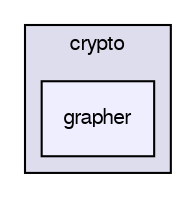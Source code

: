 digraph "src/main/java/org/hsd/cryptoeditor/crypto/grapher" {
  bgcolor=transparent;
  compound=true
  node [ fontsize="10", fontname="FreeSans"];
  edge [ labelfontsize="10", labelfontname="FreeSans"];
  subgraph clusterdir_072102887f7c4e4ca55165570d6f7cee {
    graph [ bgcolor="#ddddee", pencolor="black", label="crypto" fontname="FreeSans", fontsize="10", URL="dir_072102887f7c4e4ca55165570d6f7cee.html"]
  dir_751292799c1f1e9b382f22a87d59392c [shape=box, label="grapher", style="filled", fillcolor="#eeeeff", pencolor="black", URL="dir_751292799c1f1e9b382f22a87d59392c.html"];
  }
}
